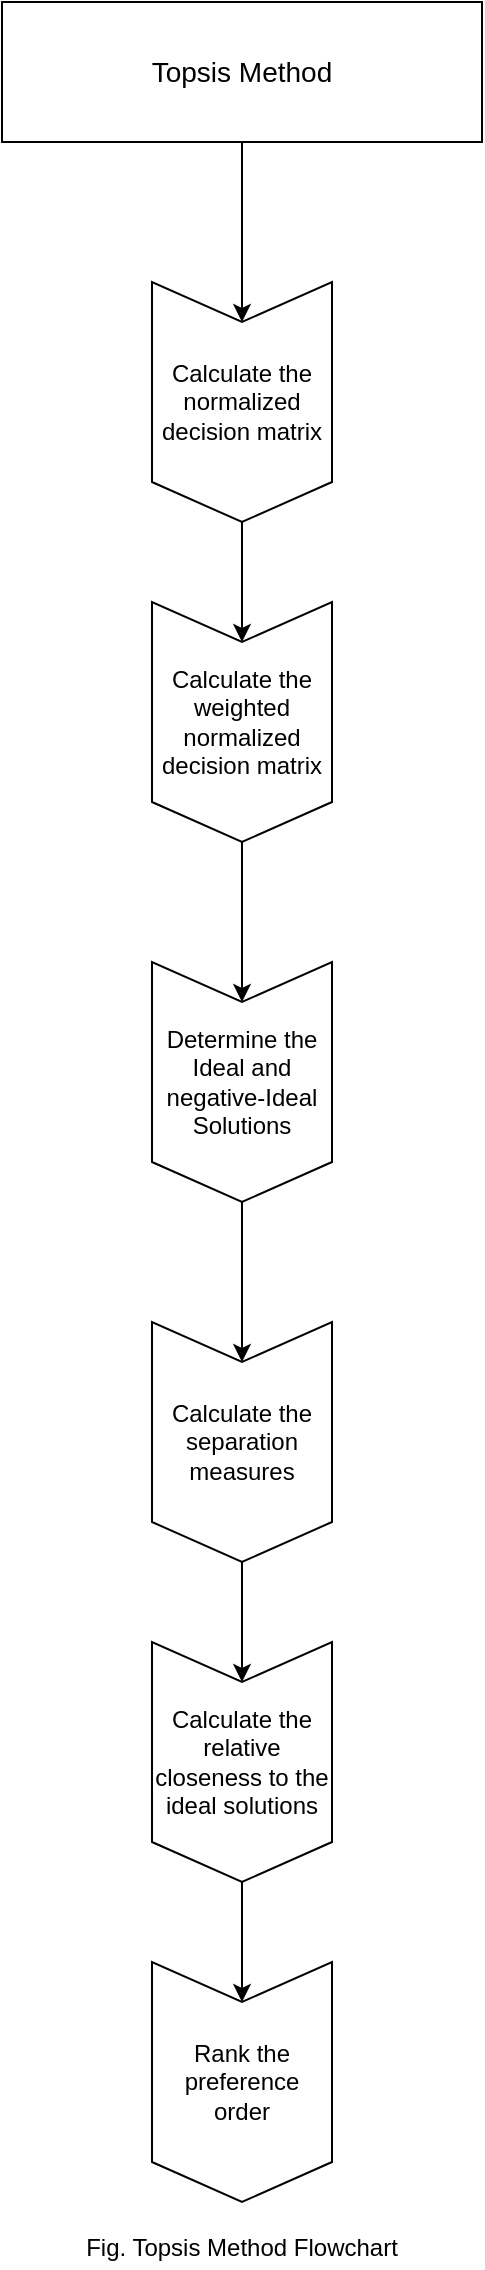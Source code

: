 <mxfile version="14.4.4" type="github"><diagram id="C5RBs43oDa-KdzZeNtuy" name="Page-1"><mxGraphModel dx="946" dy="526" grid="1" gridSize="11" guides="1" tooltips="1" connect="1" arrows="1" fold="1" page="1" pageScale="1" pageWidth="827" pageHeight="1169" math="0" shadow="0"><root><mxCell id="WIyWlLk6GJQsqaUBKTNV-0"/><mxCell id="WIyWlLk6GJQsqaUBKTNV-1" parent="WIyWlLk6GJQsqaUBKTNV-0"/><mxCell id="Fnr7m2I9bVmAYDRoiISI-23" value="" style="edgeStyle=orthogonalEdgeStyle;orthogonalLoop=1;jettySize=auto;html=1;" parent="WIyWlLk6GJQsqaUBKTNV-1" source="WIyWlLk6GJQsqaUBKTNV-3" target="Fnr7m2I9bVmAYDRoiISI-9" edge="1"><mxGeometry relative="1" as="geometry"/></mxCell><mxCell id="WIyWlLk6GJQsqaUBKTNV-3" value="&lt;font style=&quot;font-size: 14px&quot;&gt;Topsis Method&lt;/font&gt;" style="whiteSpace=wrap;html=1;fontSize=12;glass=0;strokeWidth=1;shadow=0;" parent="WIyWlLk6GJQsqaUBKTNV-1" vertex="1"><mxGeometry x="100" y="20" width="240" height="70" as="geometry"/></mxCell><mxCell id="Fnr7m2I9bVmAYDRoiISI-18" value="" style="edgeStyle=orthogonalEdgeStyle;orthogonalLoop=1;jettySize=auto;html=1;" parent="WIyWlLk6GJQsqaUBKTNV-1" source="Fnr7m2I9bVmAYDRoiISI-9" target="Fnr7m2I9bVmAYDRoiISI-11" edge="1"><mxGeometry relative="1" as="geometry"/></mxCell><mxCell id="Fnr7m2I9bVmAYDRoiISI-9" value="Calculate the normalized decision matrix" style="shape=step;perimeter=stepPerimeter;whiteSpace=wrap;html=1;fixedSize=1;direction=south;" parent="WIyWlLk6GJQsqaUBKTNV-1" vertex="1"><mxGeometry x="175" y="160" width="90" height="120" as="geometry"/></mxCell><mxCell id="Fnr7m2I9bVmAYDRoiISI-19" value="" style="edgeStyle=orthogonalEdgeStyle;orthogonalLoop=1;jettySize=auto;html=1;" parent="WIyWlLk6GJQsqaUBKTNV-1" source="Fnr7m2I9bVmAYDRoiISI-11" target="Fnr7m2I9bVmAYDRoiISI-14" edge="1"><mxGeometry relative="1" as="geometry"/></mxCell><mxCell id="Fnr7m2I9bVmAYDRoiISI-11" value="&lt;span&gt;Calculate the weighted normalized decision matrix&lt;/span&gt;" style="shape=step;perimeter=stepPerimeter;whiteSpace=wrap;html=1;fixedSize=1;direction=south;" parent="WIyWlLk6GJQsqaUBKTNV-1" vertex="1"><mxGeometry x="175" y="320" width="90" height="120" as="geometry"/></mxCell><mxCell id="Fnr7m2I9bVmAYDRoiISI-20" value="" style="edgeStyle=orthogonalEdgeStyle;orthogonalLoop=1;jettySize=auto;html=1;" parent="WIyWlLk6GJQsqaUBKTNV-1" source="Fnr7m2I9bVmAYDRoiISI-14" target="Fnr7m2I9bVmAYDRoiISI-15" edge="1"><mxGeometry relative="1" as="geometry"/></mxCell><mxCell id="Fnr7m2I9bVmAYDRoiISI-14" value="Determine the Ideal and negative-Ideal Solutions" style="shape=step;perimeter=stepPerimeter;whiteSpace=wrap;html=1;fixedSize=1;direction=south;" parent="WIyWlLk6GJQsqaUBKTNV-1" vertex="1"><mxGeometry x="175" y="500" width="90" height="120" as="geometry"/></mxCell><mxCell id="Fnr7m2I9bVmAYDRoiISI-21" value="" style="edgeStyle=orthogonalEdgeStyle;orthogonalLoop=1;jettySize=auto;html=1;" parent="WIyWlLk6GJQsqaUBKTNV-1" source="Fnr7m2I9bVmAYDRoiISI-15" target="Fnr7m2I9bVmAYDRoiISI-17" edge="1"><mxGeometry relative="1" as="geometry"/></mxCell><mxCell id="Fnr7m2I9bVmAYDRoiISI-15" value="Calculate the separation measures" style="shape=step;perimeter=stepPerimeter;whiteSpace=wrap;html=1;fixedSize=1;direction=south;" parent="WIyWlLk6GJQsqaUBKTNV-1" vertex="1"><mxGeometry x="175" y="680" width="90" height="120" as="geometry"/></mxCell><mxCell id="Fnr7m2I9bVmAYDRoiISI-16" value="Rank the preference order" style="shape=step;perimeter=stepPerimeter;whiteSpace=wrap;html=1;fixedSize=1;direction=south;" parent="WIyWlLk6GJQsqaUBKTNV-1" vertex="1"><mxGeometry x="175" y="1000" width="90" height="120" as="geometry"/></mxCell><mxCell id="Fnr7m2I9bVmAYDRoiISI-22" value="" style="edgeStyle=orthogonalEdgeStyle;orthogonalLoop=1;jettySize=auto;html=1;" parent="WIyWlLk6GJQsqaUBKTNV-1" source="Fnr7m2I9bVmAYDRoiISI-17" target="Fnr7m2I9bVmAYDRoiISI-16" edge="1"><mxGeometry relative="1" as="geometry"/></mxCell><mxCell id="Fnr7m2I9bVmAYDRoiISI-17" value="Calculate the relative closeness to the ideal solutions" style="shape=step;perimeter=stepPerimeter;whiteSpace=wrap;html=1;fixedSize=1;direction=south;" parent="WIyWlLk6GJQsqaUBKTNV-1" vertex="1"><mxGeometry x="175" y="840" width="90" height="120" as="geometry"/></mxCell><mxCell id="Fnr7m2I9bVmAYDRoiISI-25" value="Fig. Topsis Method Flowchart" style="text;html=1;strokeColor=none;fillColor=none;align=center;verticalAlign=middle;whiteSpace=wrap;" parent="WIyWlLk6GJQsqaUBKTNV-1" vertex="1"><mxGeometry x="132" y="1133" width="176" height="20" as="geometry"/></mxCell></root></mxGraphModel></diagram></mxfile>